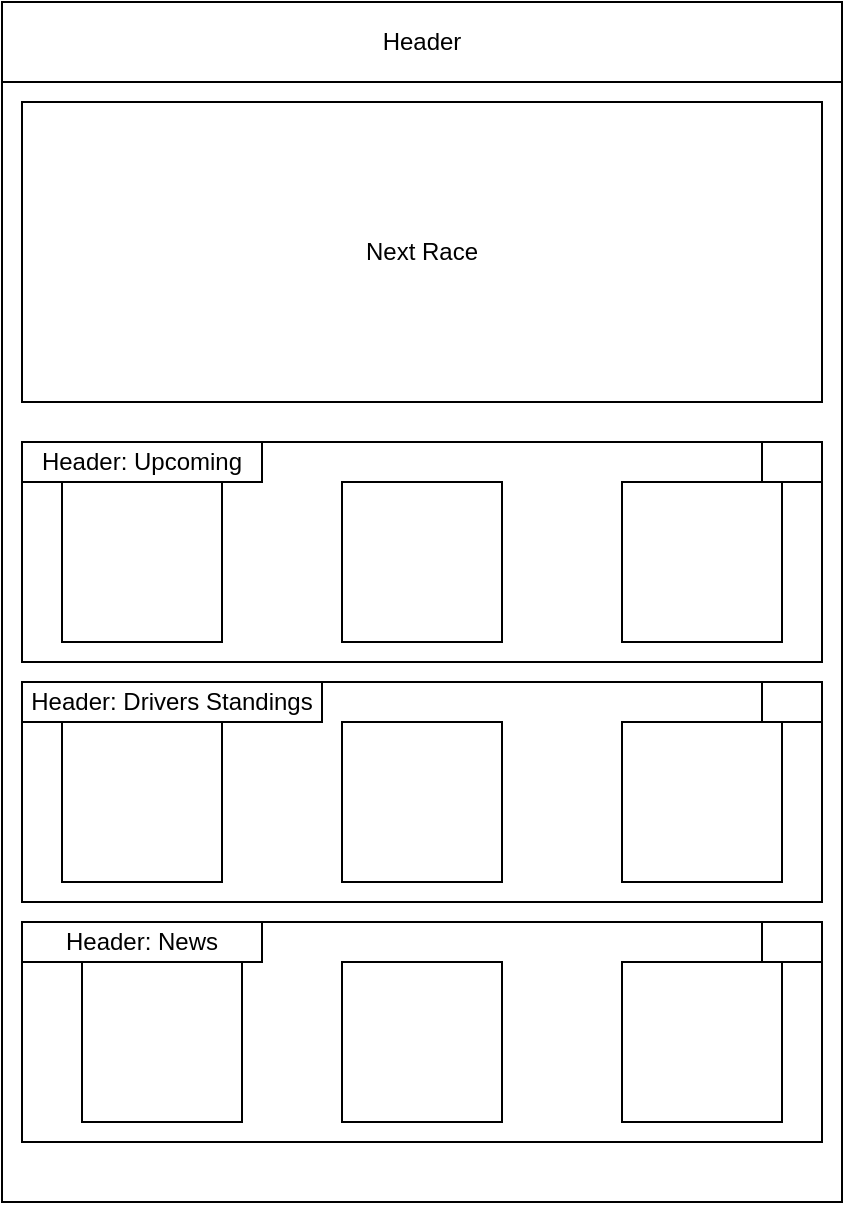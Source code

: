 <mxfile version="17.1.3" type="github">
  <diagram id="udeeF-LAPLLDJDQuiQJ_" name="Page-1">
    <mxGraphModel dx="1422" dy="802" grid="1" gridSize="10" guides="1" tooltips="1" connect="1" arrows="1" fold="1" page="1" pageScale="1" pageWidth="850" pageHeight="1100" math="0" shadow="0">
      <root>
        <mxCell id="0" />
        <mxCell id="1" parent="0" />
        <mxCell id="TBpEsZQDBUSgC7shiPfD-8" value="" style="rounded=0;whiteSpace=wrap;html=1;" vertex="1" parent="1">
          <mxGeometry x="130" y="100" width="420" height="600" as="geometry" />
        </mxCell>
        <mxCell id="TBpEsZQDBUSgC7shiPfD-5" value="Header" style="rounded=0;whiteSpace=wrap;html=1;" vertex="1" parent="1">
          <mxGeometry x="130" y="100" width="420" height="40" as="geometry" />
        </mxCell>
        <mxCell id="TBpEsZQDBUSgC7shiPfD-7" value="Next Race" style="rounded=0;whiteSpace=wrap;html=1;" vertex="1" parent="1">
          <mxGeometry x="140" y="150" width="400" height="150" as="geometry" />
        </mxCell>
        <mxCell id="TBpEsZQDBUSgC7shiPfD-9" value="" style="rounded=0;whiteSpace=wrap;html=1;align=left;" vertex="1" parent="1">
          <mxGeometry x="140" y="320" width="400" height="110" as="geometry" />
        </mxCell>
        <mxCell id="TBpEsZQDBUSgC7shiPfD-10" value="" style="rounded=0;whiteSpace=wrap;html=1;" vertex="1" parent="1">
          <mxGeometry x="140" y="440" width="400" height="110" as="geometry" />
        </mxCell>
        <mxCell id="TBpEsZQDBUSgC7shiPfD-11" value="" style="rounded=0;whiteSpace=wrap;html=1;" vertex="1" parent="1">
          <mxGeometry x="140" y="560" width="400" height="110" as="geometry" />
        </mxCell>
        <mxCell id="TBpEsZQDBUSgC7shiPfD-12" value="" style="whiteSpace=wrap;html=1;aspect=fixed;" vertex="1" parent="1">
          <mxGeometry x="160" y="340" width="80" height="80" as="geometry" />
        </mxCell>
        <mxCell id="TBpEsZQDBUSgC7shiPfD-13" value="" style="whiteSpace=wrap;html=1;aspect=fixed;" vertex="1" parent="1">
          <mxGeometry x="300" y="340" width="80" height="80" as="geometry" />
        </mxCell>
        <mxCell id="TBpEsZQDBUSgC7shiPfD-14" value="" style="whiteSpace=wrap;html=1;aspect=fixed;" vertex="1" parent="1">
          <mxGeometry x="440" y="340" width="80" height="80" as="geometry" />
        </mxCell>
        <mxCell id="TBpEsZQDBUSgC7shiPfD-15" value="" style="whiteSpace=wrap;html=1;aspect=fixed;" vertex="1" parent="1">
          <mxGeometry x="160" y="460" width="80" height="80" as="geometry" />
        </mxCell>
        <mxCell id="TBpEsZQDBUSgC7shiPfD-16" value="" style="whiteSpace=wrap;html=1;aspect=fixed;" vertex="1" parent="1">
          <mxGeometry x="300" y="460" width="80" height="80" as="geometry" />
        </mxCell>
        <mxCell id="TBpEsZQDBUSgC7shiPfD-17" value="" style="whiteSpace=wrap;html=1;aspect=fixed;" vertex="1" parent="1">
          <mxGeometry x="440" y="460" width="80" height="80" as="geometry" />
        </mxCell>
        <mxCell id="TBpEsZQDBUSgC7shiPfD-18" value="" style="whiteSpace=wrap;html=1;aspect=fixed;" vertex="1" parent="1">
          <mxGeometry x="170" y="580" width="80" height="80" as="geometry" />
        </mxCell>
        <mxCell id="TBpEsZQDBUSgC7shiPfD-19" value="" style="whiteSpace=wrap;html=1;aspect=fixed;" vertex="1" parent="1">
          <mxGeometry x="300" y="580" width="80" height="80" as="geometry" />
        </mxCell>
        <mxCell id="TBpEsZQDBUSgC7shiPfD-20" value="" style="whiteSpace=wrap;html=1;aspect=fixed;" vertex="1" parent="1">
          <mxGeometry x="440" y="580" width="80" height="80" as="geometry" />
        </mxCell>
        <mxCell id="TBpEsZQDBUSgC7shiPfD-21" value="Header: News" style="rounded=0;whiteSpace=wrap;html=1;" vertex="1" parent="1">
          <mxGeometry x="140" y="560" width="120" height="20" as="geometry" />
        </mxCell>
        <mxCell id="TBpEsZQDBUSgC7shiPfD-23" value="Header: Upcoming" style="rounded=0;whiteSpace=wrap;html=1;" vertex="1" parent="1">
          <mxGeometry x="140" y="320" width="120" height="20" as="geometry" />
        </mxCell>
        <mxCell id="TBpEsZQDBUSgC7shiPfD-24" value="Header: Drivers Standings" style="rounded=0;whiteSpace=wrap;html=1;" vertex="1" parent="1">
          <mxGeometry x="140" y="440" width="150" height="20" as="geometry" />
        </mxCell>
        <mxCell id="TBpEsZQDBUSgC7shiPfD-26" value="" style="rounded=0;whiteSpace=wrap;html=1;" vertex="1" parent="1">
          <mxGeometry x="510" y="560" width="30" height="20" as="geometry" />
        </mxCell>
        <mxCell id="TBpEsZQDBUSgC7shiPfD-27" value="" style="rounded=0;whiteSpace=wrap;html=1;" vertex="1" parent="1">
          <mxGeometry x="510" y="320" width="30" height="20" as="geometry" />
        </mxCell>
        <mxCell id="TBpEsZQDBUSgC7shiPfD-28" value="" style="rounded=0;whiteSpace=wrap;html=1;" vertex="1" parent="1">
          <mxGeometry x="510" y="440" width="30" height="20" as="geometry" />
        </mxCell>
      </root>
    </mxGraphModel>
  </diagram>
</mxfile>
